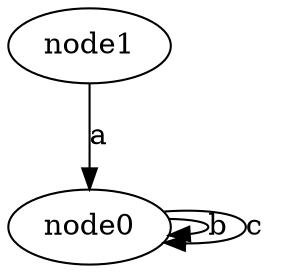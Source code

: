 digraph NFA {
    node0[label="node0"];
    node1[label="node1"];
    node0 -> node0[label="b"];
    node0 -> node0[label="c"];
    node1 -> node0[label="a"];
}
